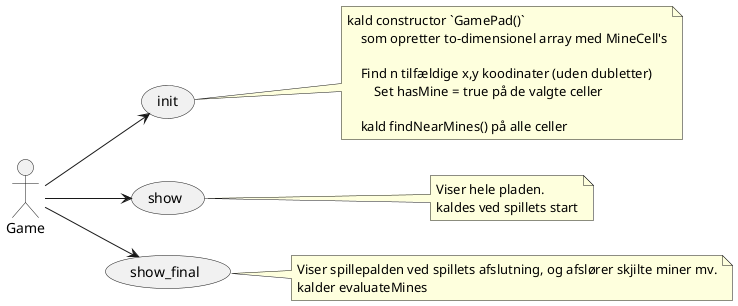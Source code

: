 @startuml

left to right direction

Game -down-> (init)

note right of init
    kald constructor `GamePad()`
        som opretter to-dimensionel array med MineCell's
        
        Find n tilfældige x,y koodinater (uden dubletter)
            Set hasMine = true på de valgte celler
        
        kald findNearMines() på alle celler
end note

Game -down-> (show)

note right of show
    Viser hele pladen.
    kaldes ved spillets start
end note

Game -down-> (show_final)

note right of show_final
    Viser spillepalden ved spillets afslutning, og afslører skjilte miner mv.
    kalder evaluateMines
end note

@enduml